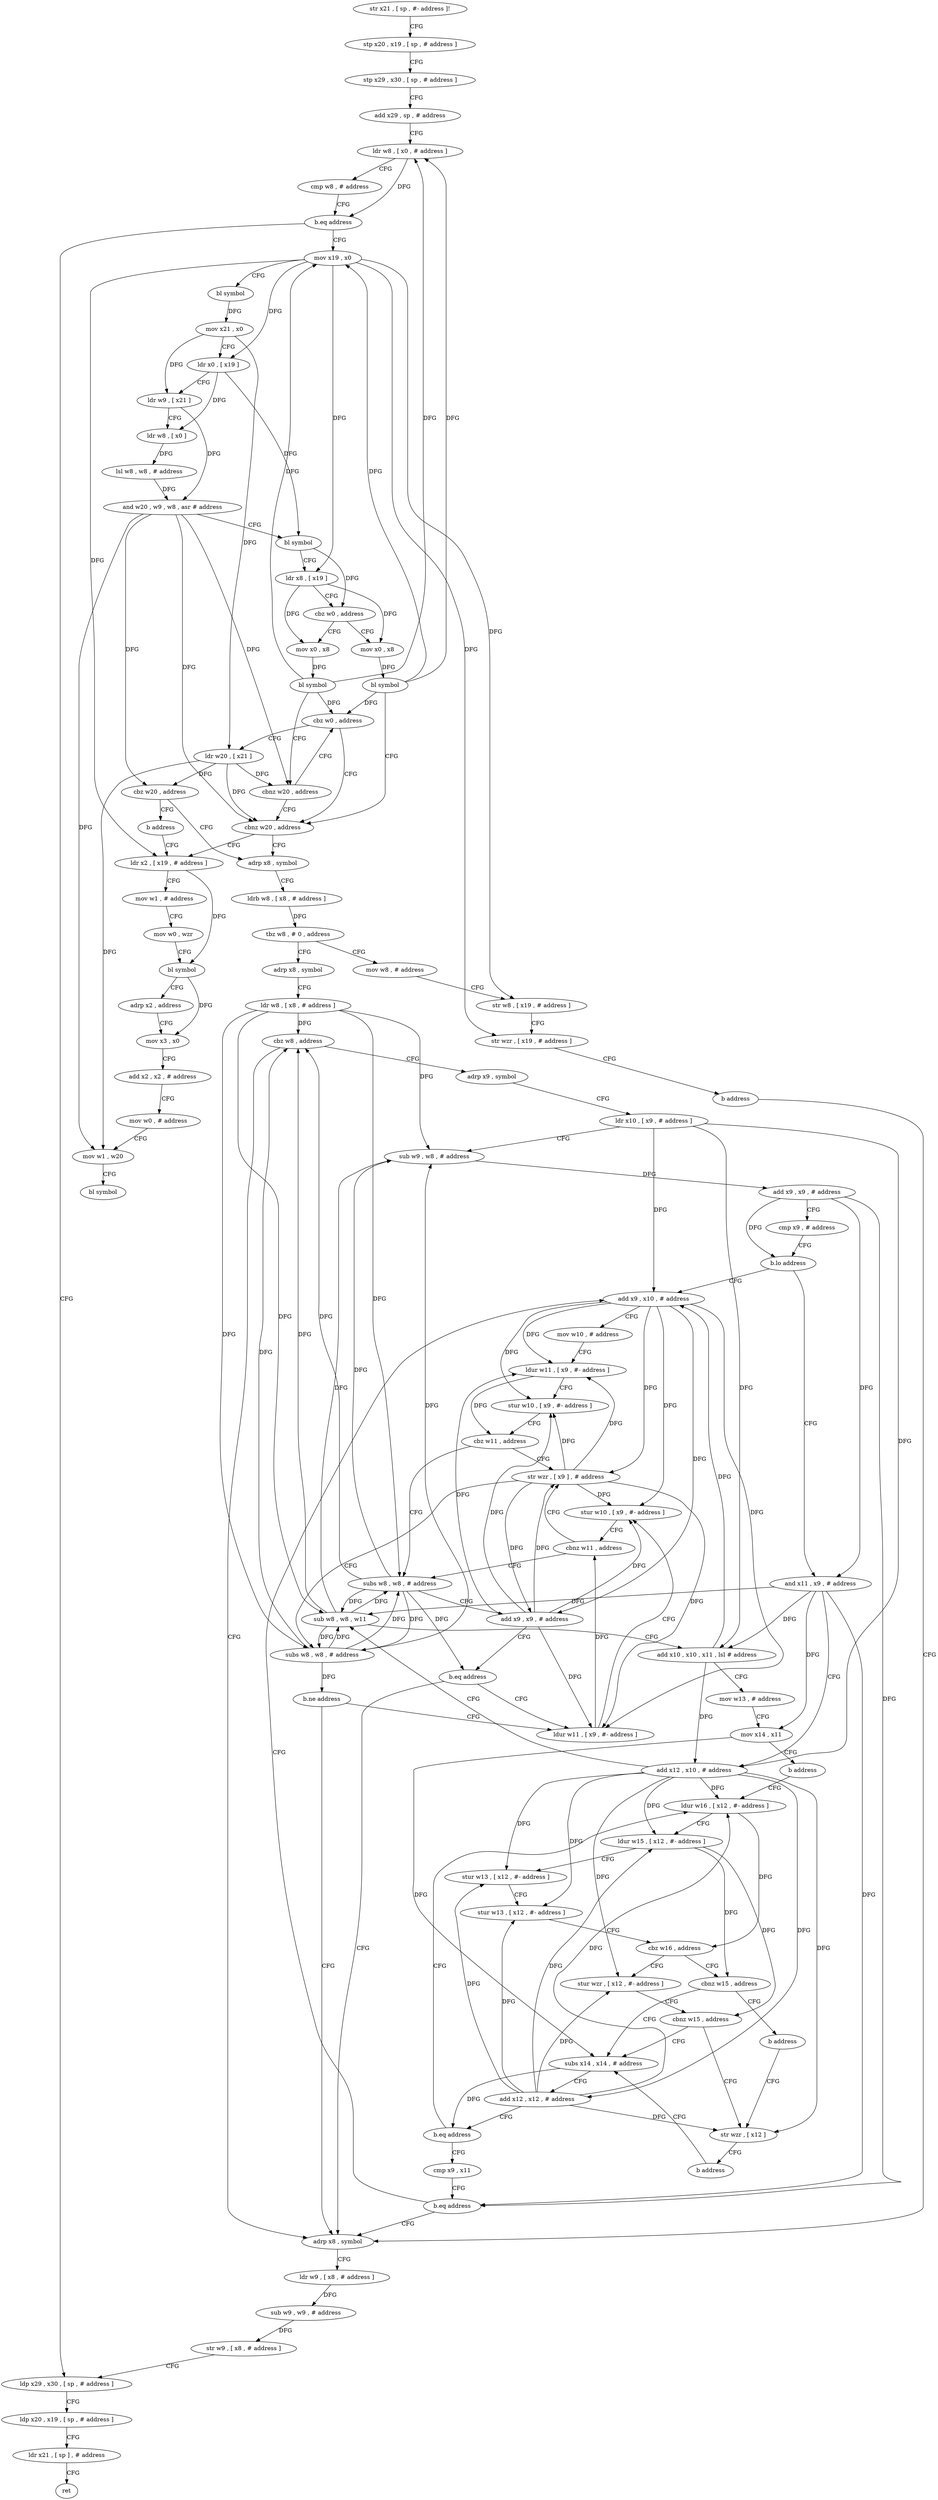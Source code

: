 digraph "func" {
"4214552" [label = "str x21 , [ sp , #- address ]!" ]
"4214556" [label = "stp x20 , x19 , [ sp , # address ]" ]
"4214560" [label = "stp x29 , x30 , [ sp , # address ]" ]
"4214564" [label = "add x29 , sp , # address" ]
"4214568" [label = "ldr w8 , [ x0 , # address ]" ]
"4214572" [label = "cmp w8 , # address" ]
"4214576" [label = "b.eq address" ]
"4214892" [label = "ldp x29 , x30 , [ sp , # address ]" ]
"4214580" [label = "mov x19 , x0" ]
"4214896" [label = "ldp x20 , x19 , [ sp , # address ]" ]
"4214900" [label = "ldr x21 , [ sp ] , # address" ]
"4214904" [label = "ret" ]
"4214584" [label = "bl symbol" ]
"4214588" [label = "mov x21 , x0" ]
"4214592" [label = "ldr x0 , [ x19 ]" ]
"4214596" [label = "ldr w9 , [ x21 ]" ]
"4214600" [label = "ldr w8 , [ x0 ]" ]
"4214604" [label = "lsl w8 , w8 , # address" ]
"4214608" [label = "and w20 , w9 , w8 , asr # address" ]
"4214612" [label = "bl symbol" ]
"4214616" [label = "ldr x8 , [ x19 ]" ]
"4214620" [label = "cbz w0 , address" ]
"4214652" [label = "mov x0 , x8" ]
"4214624" [label = "mov x0 , x8" ]
"4214656" [label = "bl symbol" ]
"4214660" [label = "cbnz w20 , address" ]
"4214628" [label = "bl symbol" ]
"4214632" [label = "cbnz w20 , address" ]
"4214636" [label = "cbz w0 , address" ]
"4214908" [label = "ldr x2 , [ x19 , # address ]" ]
"4214912" [label = "mov w1 , # address" ]
"4214916" [label = "mov w0 , wzr" ]
"4214920" [label = "bl symbol" ]
"4214924" [label = "adrp x2 , address" ]
"4214928" [label = "mov x3 , x0" ]
"4214932" [label = "add x2 , x2 , # address" ]
"4214936" [label = "mov w0 , # address" ]
"4214940" [label = "mov w1 , w20" ]
"4214944" [label = "bl symbol" ]
"4214664" [label = "adrp x8 , symbol" ]
"4214668" [label = "ldrb w8 , [ x8 , # address ]" ]
"4214672" [label = "tbz w8 , # 0 , address" ]
"4214692" [label = "adrp x8 , symbol" ]
"4214676" [label = "mov w8 , # address" ]
"4214640" [label = "ldr w20 , [ x21 ]" ]
"4214696" [label = "ldr w8 , [ x8 , # address ]" ]
"4214700" [label = "cbz w8 , address" ]
"4214876" [label = "adrp x8 , symbol" ]
"4214704" [label = "adrp x9 , symbol" ]
"4214680" [label = "str w8 , [ x19 , # address ]" ]
"4214684" [label = "str wzr , [ x19 , # address ]" ]
"4214688" [label = "b address" ]
"4214644" [label = "cbz w20 , address" ]
"4214648" [label = "b address" ]
"4214880" [label = "ldr w9 , [ x8 , # address ]" ]
"4214884" [label = "sub w9 , w9 , # address" ]
"4214888" [label = "str w9 , [ x8 , # address ]" ]
"4214708" [label = "ldr x10 , [ x9 , # address ]" ]
"4214712" [label = "sub w9 , w8 , # address" ]
"4214716" [label = "add x9 , x9 , # address" ]
"4214720" [label = "cmp x9 , # address" ]
"4214724" [label = "b.lo address" ]
"4214820" [label = "add x9 , x10 , # address" ]
"4214728" [label = "and x11 , x9 , # address" ]
"4214824" [label = "mov w10 , # address" ]
"4214828" [label = "ldur w11 , [ x9 , #- address ]" ]
"4214832" [label = "stur w10 , [ x9 , #- address ]" ]
"4214836" [label = "cbz w11 , address" ]
"4214864" [label = "str wzr , [ x9 ] , # address" ]
"4214840" [label = "subs w8 , w8 , # address" ]
"4214732" [label = "add x12 , x10 , # address" ]
"4214736" [label = "sub w8 , w8 , w11" ]
"4214740" [label = "add x10 , x10 , x11 , lsl # address" ]
"4214744" [label = "mov w13 , # address" ]
"4214748" [label = "mov x14 , x11" ]
"4214752" [label = "b address" ]
"4214768" [label = "ldur w16 , [ x12 , #- address ]" ]
"4214868" [label = "subs w8 , w8 , # address" ]
"4214872" [label = "b.ne address" ]
"4214852" [label = "ldur w11 , [ x9 , #- address ]" ]
"4214844" [label = "add x9 , x9 , # address" ]
"4214848" [label = "b.eq address" ]
"4214772" [label = "ldur w15 , [ x12 , #- address ]" ]
"4214776" [label = "stur w13 , [ x12 , #- address ]" ]
"4214780" [label = "stur w13 , [ x12 , #- address ]" ]
"4214784" [label = "cbz w16 , address" ]
"4214796" [label = "stur wzr , [ x12 , #- address ]" ]
"4214788" [label = "cbnz w15 , address" ]
"4214856" [label = "stur w10 , [ x9 , #- address ]" ]
"4214860" [label = "cbnz w11 , address" ]
"4214800" [label = "cbnz w15 , address" ]
"4214756" [label = "subs x14 , x14 , # address" ]
"4214804" [label = "str wzr , [ x12 ]" ]
"4214792" [label = "b address" ]
"4214760" [label = "add x12 , x12 , # address" ]
"4214764" [label = "b.eq address" ]
"4214812" [label = "cmp x9 , x11" ]
"4214808" [label = "b address" ]
"4214816" [label = "b.eq address" ]
"4214552" -> "4214556" [ label = "CFG" ]
"4214556" -> "4214560" [ label = "CFG" ]
"4214560" -> "4214564" [ label = "CFG" ]
"4214564" -> "4214568" [ label = "CFG" ]
"4214568" -> "4214572" [ label = "CFG" ]
"4214568" -> "4214576" [ label = "DFG" ]
"4214572" -> "4214576" [ label = "CFG" ]
"4214576" -> "4214892" [ label = "CFG" ]
"4214576" -> "4214580" [ label = "CFG" ]
"4214892" -> "4214896" [ label = "CFG" ]
"4214580" -> "4214584" [ label = "CFG" ]
"4214580" -> "4214592" [ label = "DFG" ]
"4214580" -> "4214616" [ label = "DFG" ]
"4214580" -> "4214908" [ label = "DFG" ]
"4214580" -> "4214680" [ label = "DFG" ]
"4214580" -> "4214684" [ label = "DFG" ]
"4214896" -> "4214900" [ label = "CFG" ]
"4214900" -> "4214904" [ label = "CFG" ]
"4214584" -> "4214588" [ label = "DFG" ]
"4214588" -> "4214592" [ label = "CFG" ]
"4214588" -> "4214596" [ label = "DFG" ]
"4214588" -> "4214640" [ label = "DFG" ]
"4214592" -> "4214596" [ label = "CFG" ]
"4214592" -> "4214600" [ label = "DFG" ]
"4214592" -> "4214612" [ label = "DFG" ]
"4214596" -> "4214600" [ label = "CFG" ]
"4214596" -> "4214608" [ label = "DFG" ]
"4214600" -> "4214604" [ label = "DFG" ]
"4214604" -> "4214608" [ label = "DFG" ]
"4214608" -> "4214612" [ label = "CFG" ]
"4214608" -> "4214632" [ label = "DFG" ]
"4214608" -> "4214660" [ label = "DFG" ]
"4214608" -> "4214940" [ label = "DFG" ]
"4214608" -> "4214644" [ label = "DFG" ]
"4214612" -> "4214616" [ label = "CFG" ]
"4214612" -> "4214620" [ label = "DFG" ]
"4214616" -> "4214620" [ label = "CFG" ]
"4214616" -> "4214652" [ label = "DFG" ]
"4214616" -> "4214624" [ label = "DFG" ]
"4214620" -> "4214652" [ label = "CFG" ]
"4214620" -> "4214624" [ label = "CFG" ]
"4214652" -> "4214656" [ label = "DFG" ]
"4214624" -> "4214628" [ label = "DFG" ]
"4214656" -> "4214660" [ label = "CFG" ]
"4214656" -> "4214568" [ label = "DFG" ]
"4214656" -> "4214580" [ label = "DFG" ]
"4214656" -> "4214636" [ label = "DFG" ]
"4214660" -> "4214908" [ label = "CFG" ]
"4214660" -> "4214664" [ label = "CFG" ]
"4214628" -> "4214632" [ label = "CFG" ]
"4214628" -> "4214568" [ label = "DFG" ]
"4214628" -> "4214580" [ label = "DFG" ]
"4214628" -> "4214636" [ label = "DFG" ]
"4214632" -> "4214660" [ label = "CFG" ]
"4214632" -> "4214636" [ label = "CFG" ]
"4214636" -> "4214660" [ label = "CFG" ]
"4214636" -> "4214640" [ label = "CFG" ]
"4214908" -> "4214912" [ label = "CFG" ]
"4214908" -> "4214920" [ label = "DFG" ]
"4214912" -> "4214916" [ label = "CFG" ]
"4214916" -> "4214920" [ label = "CFG" ]
"4214920" -> "4214924" [ label = "CFG" ]
"4214920" -> "4214928" [ label = "DFG" ]
"4214924" -> "4214928" [ label = "CFG" ]
"4214928" -> "4214932" [ label = "CFG" ]
"4214932" -> "4214936" [ label = "CFG" ]
"4214936" -> "4214940" [ label = "CFG" ]
"4214940" -> "4214944" [ label = "CFG" ]
"4214664" -> "4214668" [ label = "CFG" ]
"4214668" -> "4214672" [ label = "DFG" ]
"4214672" -> "4214692" [ label = "CFG" ]
"4214672" -> "4214676" [ label = "CFG" ]
"4214692" -> "4214696" [ label = "CFG" ]
"4214676" -> "4214680" [ label = "CFG" ]
"4214640" -> "4214644" [ label = "DFG" ]
"4214640" -> "4214632" [ label = "DFG" ]
"4214640" -> "4214660" [ label = "DFG" ]
"4214640" -> "4214940" [ label = "DFG" ]
"4214696" -> "4214700" [ label = "DFG" ]
"4214696" -> "4214712" [ label = "DFG" ]
"4214696" -> "4214736" [ label = "DFG" ]
"4214696" -> "4214868" [ label = "DFG" ]
"4214696" -> "4214840" [ label = "DFG" ]
"4214700" -> "4214876" [ label = "CFG" ]
"4214700" -> "4214704" [ label = "CFG" ]
"4214876" -> "4214880" [ label = "CFG" ]
"4214704" -> "4214708" [ label = "CFG" ]
"4214680" -> "4214684" [ label = "CFG" ]
"4214684" -> "4214688" [ label = "CFG" ]
"4214688" -> "4214876" [ label = "CFG" ]
"4214644" -> "4214664" [ label = "CFG" ]
"4214644" -> "4214648" [ label = "CFG" ]
"4214648" -> "4214908" [ label = "CFG" ]
"4214880" -> "4214884" [ label = "DFG" ]
"4214884" -> "4214888" [ label = "DFG" ]
"4214888" -> "4214892" [ label = "CFG" ]
"4214708" -> "4214712" [ label = "CFG" ]
"4214708" -> "4214820" [ label = "DFG" ]
"4214708" -> "4214732" [ label = "DFG" ]
"4214708" -> "4214740" [ label = "DFG" ]
"4214712" -> "4214716" [ label = "DFG" ]
"4214716" -> "4214720" [ label = "CFG" ]
"4214716" -> "4214724" [ label = "DFG" ]
"4214716" -> "4214728" [ label = "DFG" ]
"4214716" -> "4214816" [ label = "DFG" ]
"4214720" -> "4214724" [ label = "CFG" ]
"4214724" -> "4214820" [ label = "CFG" ]
"4214724" -> "4214728" [ label = "CFG" ]
"4214820" -> "4214824" [ label = "CFG" ]
"4214820" -> "4214828" [ label = "DFG" ]
"4214820" -> "4214832" [ label = "DFG" ]
"4214820" -> "4214864" [ label = "DFG" ]
"4214820" -> "4214844" [ label = "DFG" ]
"4214820" -> "4214852" [ label = "DFG" ]
"4214820" -> "4214856" [ label = "DFG" ]
"4214728" -> "4214732" [ label = "CFG" ]
"4214728" -> "4214736" [ label = "DFG" ]
"4214728" -> "4214740" [ label = "DFG" ]
"4214728" -> "4214748" [ label = "DFG" ]
"4214728" -> "4214816" [ label = "DFG" ]
"4214824" -> "4214828" [ label = "CFG" ]
"4214828" -> "4214832" [ label = "CFG" ]
"4214828" -> "4214836" [ label = "DFG" ]
"4214832" -> "4214836" [ label = "CFG" ]
"4214836" -> "4214864" [ label = "CFG" ]
"4214836" -> "4214840" [ label = "CFG" ]
"4214864" -> "4214868" [ label = "CFG" ]
"4214864" -> "4214828" [ label = "DFG" ]
"4214864" -> "4214832" [ label = "DFG" ]
"4214864" -> "4214844" [ label = "DFG" ]
"4214864" -> "4214852" [ label = "DFG" ]
"4214864" -> "4214856" [ label = "DFG" ]
"4214840" -> "4214844" [ label = "CFG" ]
"4214840" -> "4214700" [ label = "DFG" ]
"4214840" -> "4214712" [ label = "DFG" ]
"4214840" -> "4214868" [ label = "DFG" ]
"4214840" -> "4214736" [ label = "DFG" ]
"4214840" -> "4214848" [ label = "DFG" ]
"4214732" -> "4214736" [ label = "CFG" ]
"4214732" -> "4214768" [ label = "DFG" ]
"4214732" -> "4214772" [ label = "DFG" ]
"4214732" -> "4214776" [ label = "DFG" ]
"4214732" -> "4214780" [ label = "DFG" ]
"4214732" -> "4214796" [ label = "DFG" ]
"4214732" -> "4214760" [ label = "DFG" ]
"4214732" -> "4214804" [ label = "DFG" ]
"4214736" -> "4214740" [ label = "CFG" ]
"4214736" -> "4214700" [ label = "DFG" ]
"4214736" -> "4214712" [ label = "DFG" ]
"4214736" -> "4214868" [ label = "DFG" ]
"4214736" -> "4214840" [ label = "DFG" ]
"4214740" -> "4214744" [ label = "CFG" ]
"4214740" -> "4214820" [ label = "DFG" ]
"4214740" -> "4214732" [ label = "DFG" ]
"4214744" -> "4214748" [ label = "CFG" ]
"4214748" -> "4214752" [ label = "CFG" ]
"4214748" -> "4214756" [ label = "DFG" ]
"4214752" -> "4214768" [ label = "CFG" ]
"4214768" -> "4214772" [ label = "CFG" ]
"4214768" -> "4214784" [ label = "DFG" ]
"4214868" -> "4214872" [ label = "DFG" ]
"4214868" -> "4214700" [ label = "DFG" ]
"4214868" -> "4214712" [ label = "DFG" ]
"4214868" -> "4214736" [ label = "DFG" ]
"4214868" -> "4214840" [ label = "DFG" ]
"4214872" -> "4214852" [ label = "CFG" ]
"4214872" -> "4214876" [ label = "CFG" ]
"4214852" -> "4214856" [ label = "CFG" ]
"4214852" -> "4214860" [ label = "DFG" ]
"4214844" -> "4214848" [ label = "CFG" ]
"4214844" -> "4214828" [ label = "DFG" ]
"4214844" -> "4214832" [ label = "DFG" ]
"4214844" -> "4214864" [ label = "DFG" ]
"4214844" -> "4214852" [ label = "DFG" ]
"4214844" -> "4214856" [ label = "DFG" ]
"4214848" -> "4214876" [ label = "CFG" ]
"4214848" -> "4214852" [ label = "CFG" ]
"4214772" -> "4214776" [ label = "CFG" ]
"4214772" -> "4214800" [ label = "DFG" ]
"4214772" -> "4214788" [ label = "DFG" ]
"4214776" -> "4214780" [ label = "CFG" ]
"4214780" -> "4214784" [ label = "CFG" ]
"4214784" -> "4214796" [ label = "CFG" ]
"4214784" -> "4214788" [ label = "CFG" ]
"4214796" -> "4214800" [ label = "CFG" ]
"4214788" -> "4214756" [ label = "CFG" ]
"4214788" -> "4214792" [ label = "CFG" ]
"4214856" -> "4214860" [ label = "CFG" ]
"4214860" -> "4214840" [ label = "CFG" ]
"4214860" -> "4214864" [ label = "CFG" ]
"4214800" -> "4214756" [ label = "CFG" ]
"4214800" -> "4214804" [ label = "CFG" ]
"4214756" -> "4214760" [ label = "CFG" ]
"4214756" -> "4214764" [ label = "DFG" ]
"4214804" -> "4214808" [ label = "CFG" ]
"4214792" -> "4214804" [ label = "CFG" ]
"4214760" -> "4214764" [ label = "CFG" ]
"4214760" -> "4214768" [ label = "DFG" ]
"4214760" -> "4214772" [ label = "DFG" ]
"4214760" -> "4214776" [ label = "DFG" ]
"4214760" -> "4214780" [ label = "DFG" ]
"4214760" -> "4214796" [ label = "DFG" ]
"4214760" -> "4214804" [ label = "DFG" ]
"4214764" -> "4214812" [ label = "CFG" ]
"4214764" -> "4214768" [ label = "CFG" ]
"4214812" -> "4214816" [ label = "CFG" ]
"4214808" -> "4214756" [ label = "CFG" ]
"4214816" -> "4214876" [ label = "CFG" ]
"4214816" -> "4214820" [ label = "CFG" ]
}
